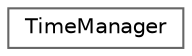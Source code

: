 digraph "Graphical Class Hierarchy"
{
 // LATEX_PDF_SIZE
  bgcolor="transparent";
  edge [fontname=Helvetica,fontsize=10,labelfontname=Helvetica,labelfontsize=10];
  node [fontname=Helvetica,fontsize=10,shape=box,height=0.2,width=0.4];
  rankdir="LR";
  Node0 [id="Node000000",label="TimeManager",height=0.2,width=0.4,color="grey40", fillcolor="white", style="filled",URL="$class_time_manager.html",tooltip="Gère le temps restant d'une question."];
}

